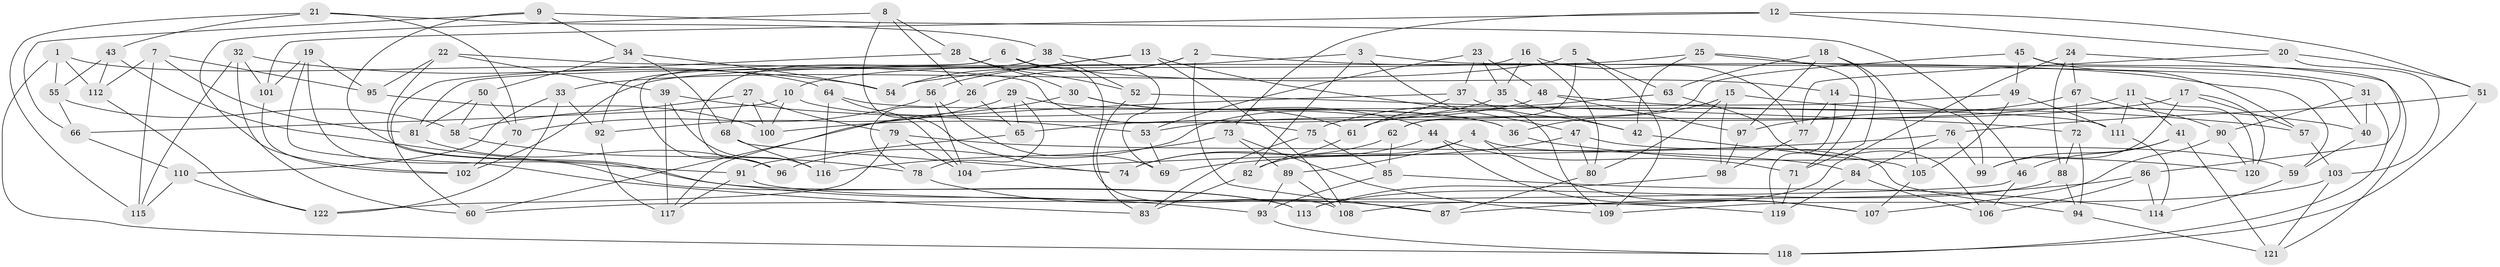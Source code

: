 // coarse degree distribution, {4: 0.3466666666666667, 6: 0.5733333333333334, 3: 0.02666666666666667, 5: 0.05333333333333334}
// Generated by graph-tools (version 1.1) at 2025/42/03/06/25 10:42:17]
// undirected, 122 vertices, 244 edges
graph export_dot {
graph [start="1"]
  node [color=gray90,style=filled];
  1;
  2;
  3;
  4;
  5;
  6;
  7;
  8;
  9;
  10;
  11;
  12;
  13;
  14;
  15;
  16;
  17;
  18;
  19;
  20;
  21;
  22;
  23;
  24;
  25;
  26;
  27;
  28;
  29;
  30;
  31;
  32;
  33;
  34;
  35;
  36;
  37;
  38;
  39;
  40;
  41;
  42;
  43;
  44;
  45;
  46;
  47;
  48;
  49;
  50;
  51;
  52;
  53;
  54;
  55;
  56;
  57;
  58;
  59;
  60;
  61;
  62;
  63;
  64;
  65;
  66;
  67;
  68;
  69;
  70;
  71;
  72;
  73;
  74;
  75;
  76;
  77;
  78;
  79;
  80;
  81;
  82;
  83;
  84;
  85;
  86;
  87;
  88;
  89;
  90;
  91;
  92;
  93;
  94;
  95;
  96;
  97;
  98;
  99;
  100;
  101;
  102;
  103;
  104;
  105;
  106;
  107;
  108;
  109;
  110;
  111;
  112;
  113;
  114;
  115;
  116;
  117;
  118;
  119;
  120;
  121;
  122;
  1 -- 112;
  1 -- 55;
  1 -- 118;
  1 -- 64;
  2 -- 26;
  2 -- 59;
  2 -- 87;
  2 -- 54;
  3 -- 40;
  3 -- 109;
  3 -- 10;
  3 -- 82;
  4 -- 94;
  4 -- 82;
  4 -- 89;
  4 -- 107;
  5 -- 62;
  5 -- 33;
  5 -- 109;
  5 -- 63;
  6 -- 92;
  6 -- 108;
  6 -- 14;
  6 -- 96;
  7 -- 115;
  7 -- 81;
  7 -- 112;
  7 -- 95;
  8 -- 102;
  8 -- 26;
  8 -- 28;
  8 -- 74;
  9 -- 34;
  9 -- 113;
  9 -- 66;
  9 -- 46;
  10 -- 36;
  10 -- 66;
  10 -- 100;
  11 -- 41;
  11 -- 111;
  11 -- 65;
  11 -- 120;
  12 -- 101;
  12 -- 20;
  12 -- 73;
  12 -- 51;
  13 -- 54;
  13 -- 108;
  13 -- 56;
  13 -- 47;
  14 -- 119;
  14 -- 77;
  14 -- 99;
  15 -- 80;
  15 -- 40;
  15 -- 98;
  15 -- 36;
  16 -- 80;
  16 -- 35;
  16 -- 77;
  16 -- 81;
  17 -- 57;
  17 -- 120;
  17 -- 53;
  17 -- 99;
  18 -- 105;
  18 -- 71;
  18 -- 97;
  18 -- 63;
  19 -- 95;
  19 -- 113;
  19 -- 83;
  19 -- 101;
  20 -- 77;
  20 -- 103;
  20 -- 51;
  21 -- 115;
  21 -- 38;
  21 -- 70;
  21 -- 43;
  22 -- 39;
  22 -- 93;
  22 -- 95;
  22 -- 75;
  23 -- 48;
  23 -- 37;
  23 -- 53;
  23 -- 35;
  24 -- 67;
  24 -- 108;
  24 -- 88;
  24 -- 86;
  25 -- 31;
  25 -- 42;
  25 -- 102;
  25 -- 71;
  26 -- 65;
  26 -- 78;
  27 -- 79;
  27 -- 68;
  27 -- 58;
  27 -- 100;
  28 -- 30;
  28 -- 52;
  28 -- 60;
  29 -- 65;
  29 -- 78;
  29 -- 92;
  29 -- 36;
  30 -- 117;
  30 -- 61;
  30 -- 44;
  31 -- 40;
  31 -- 90;
  31 -- 118;
  32 -- 54;
  32 -- 60;
  32 -- 115;
  32 -- 101;
  33 -- 92;
  33 -- 110;
  33 -- 122;
  34 -- 54;
  34 -- 68;
  34 -- 50;
  35 -- 96;
  35 -- 42;
  36 -- 120;
  37 -- 60;
  37 -- 42;
  37 -- 61;
  38 -- 96;
  38 -- 52;
  38 -- 69;
  39 -- 116;
  39 -- 53;
  39 -- 117;
  40 -- 59;
  41 -- 46;
  41 -- 99;
  41 -- 121;
  42 -- 105;
  43 -- 55;
  43 -- 91;
  43 -- 112;
  44 -- 107;
  44 -- 74;
  44 -- 71;
  45 -- 49;
  45 -- 121;
  45 -- 62;
  45 -- 57;
  46 -- 106;
  46 -- 60;
  47 -- 80;
  47 -- 69;
  47 -- 59;
  48 -- 97;
  48 -- 57;
  48 -- 100;
  49 -- 105;
  49 -- 111;
  49 -- 61;
  50 -- 58;
  50 -- 70;
  50 -- 81;
  51 -- 76;
  51 -- 118;
  52 -- 72;
  52 -- 83;
  53 -- 69;
  55 -- 58;
  55 -- 66;
  56 -- 69;
  56 -- 104;
  56 -- 70;
  57 -- 103;
  58 -- 78;
  59 -- 114;
  61 -- 82;
  62 -- 74;
  62 -- 85;
  63 -- 75;
  63 -- 106;
  64 -- 111;
  64 -- 116;
  64 -- 104;
  65 -- 91;
  66 -- 110;
  67 -- 90;
  67 -- 97;
  67 -- 72;
  68 -- 74;
  68 -- 116;
  70 -- 102;
  71 -- 119;
  72 -- 88;
  72 -- 94;
  73 -- 109;
  73 -- 89;
  73 -- 116;
  75 -- 83;
  75 -- 85;
  76 -- 104;
  76 -- 84;
  76 -- 99;
  77 -- 98;
  78 -- 87;
  79 -- 84;
  79 -- 104;
  79 -- 122;
  80 -- 87;
  81 -- 96;
  82 -- 83;
  84 -- 119;
  84 -- 106;
  85 -- 114;
  85 -- 93;
  86 -- 114;
  86 -- 87;
  86 -- 106;
  88 -- 113;
  88 -- 94;
  89 -- 93;
  89 -- 108;
  90 -- 107;
  90 -- 120;
  91 -- 119;
  91 -- 117;
  92 -- 117;
  93 -- 118;
  94 -- 121;
  95 -- 100;
  97 -- 98;
  98 -- 113;
  101 -- 102;
  103 -- 121;
  103 -- 109;
  105 -- 107;
  110 -- 115;
  110 -- 122;
  111 -- 114;
  112 -- 122;
}
